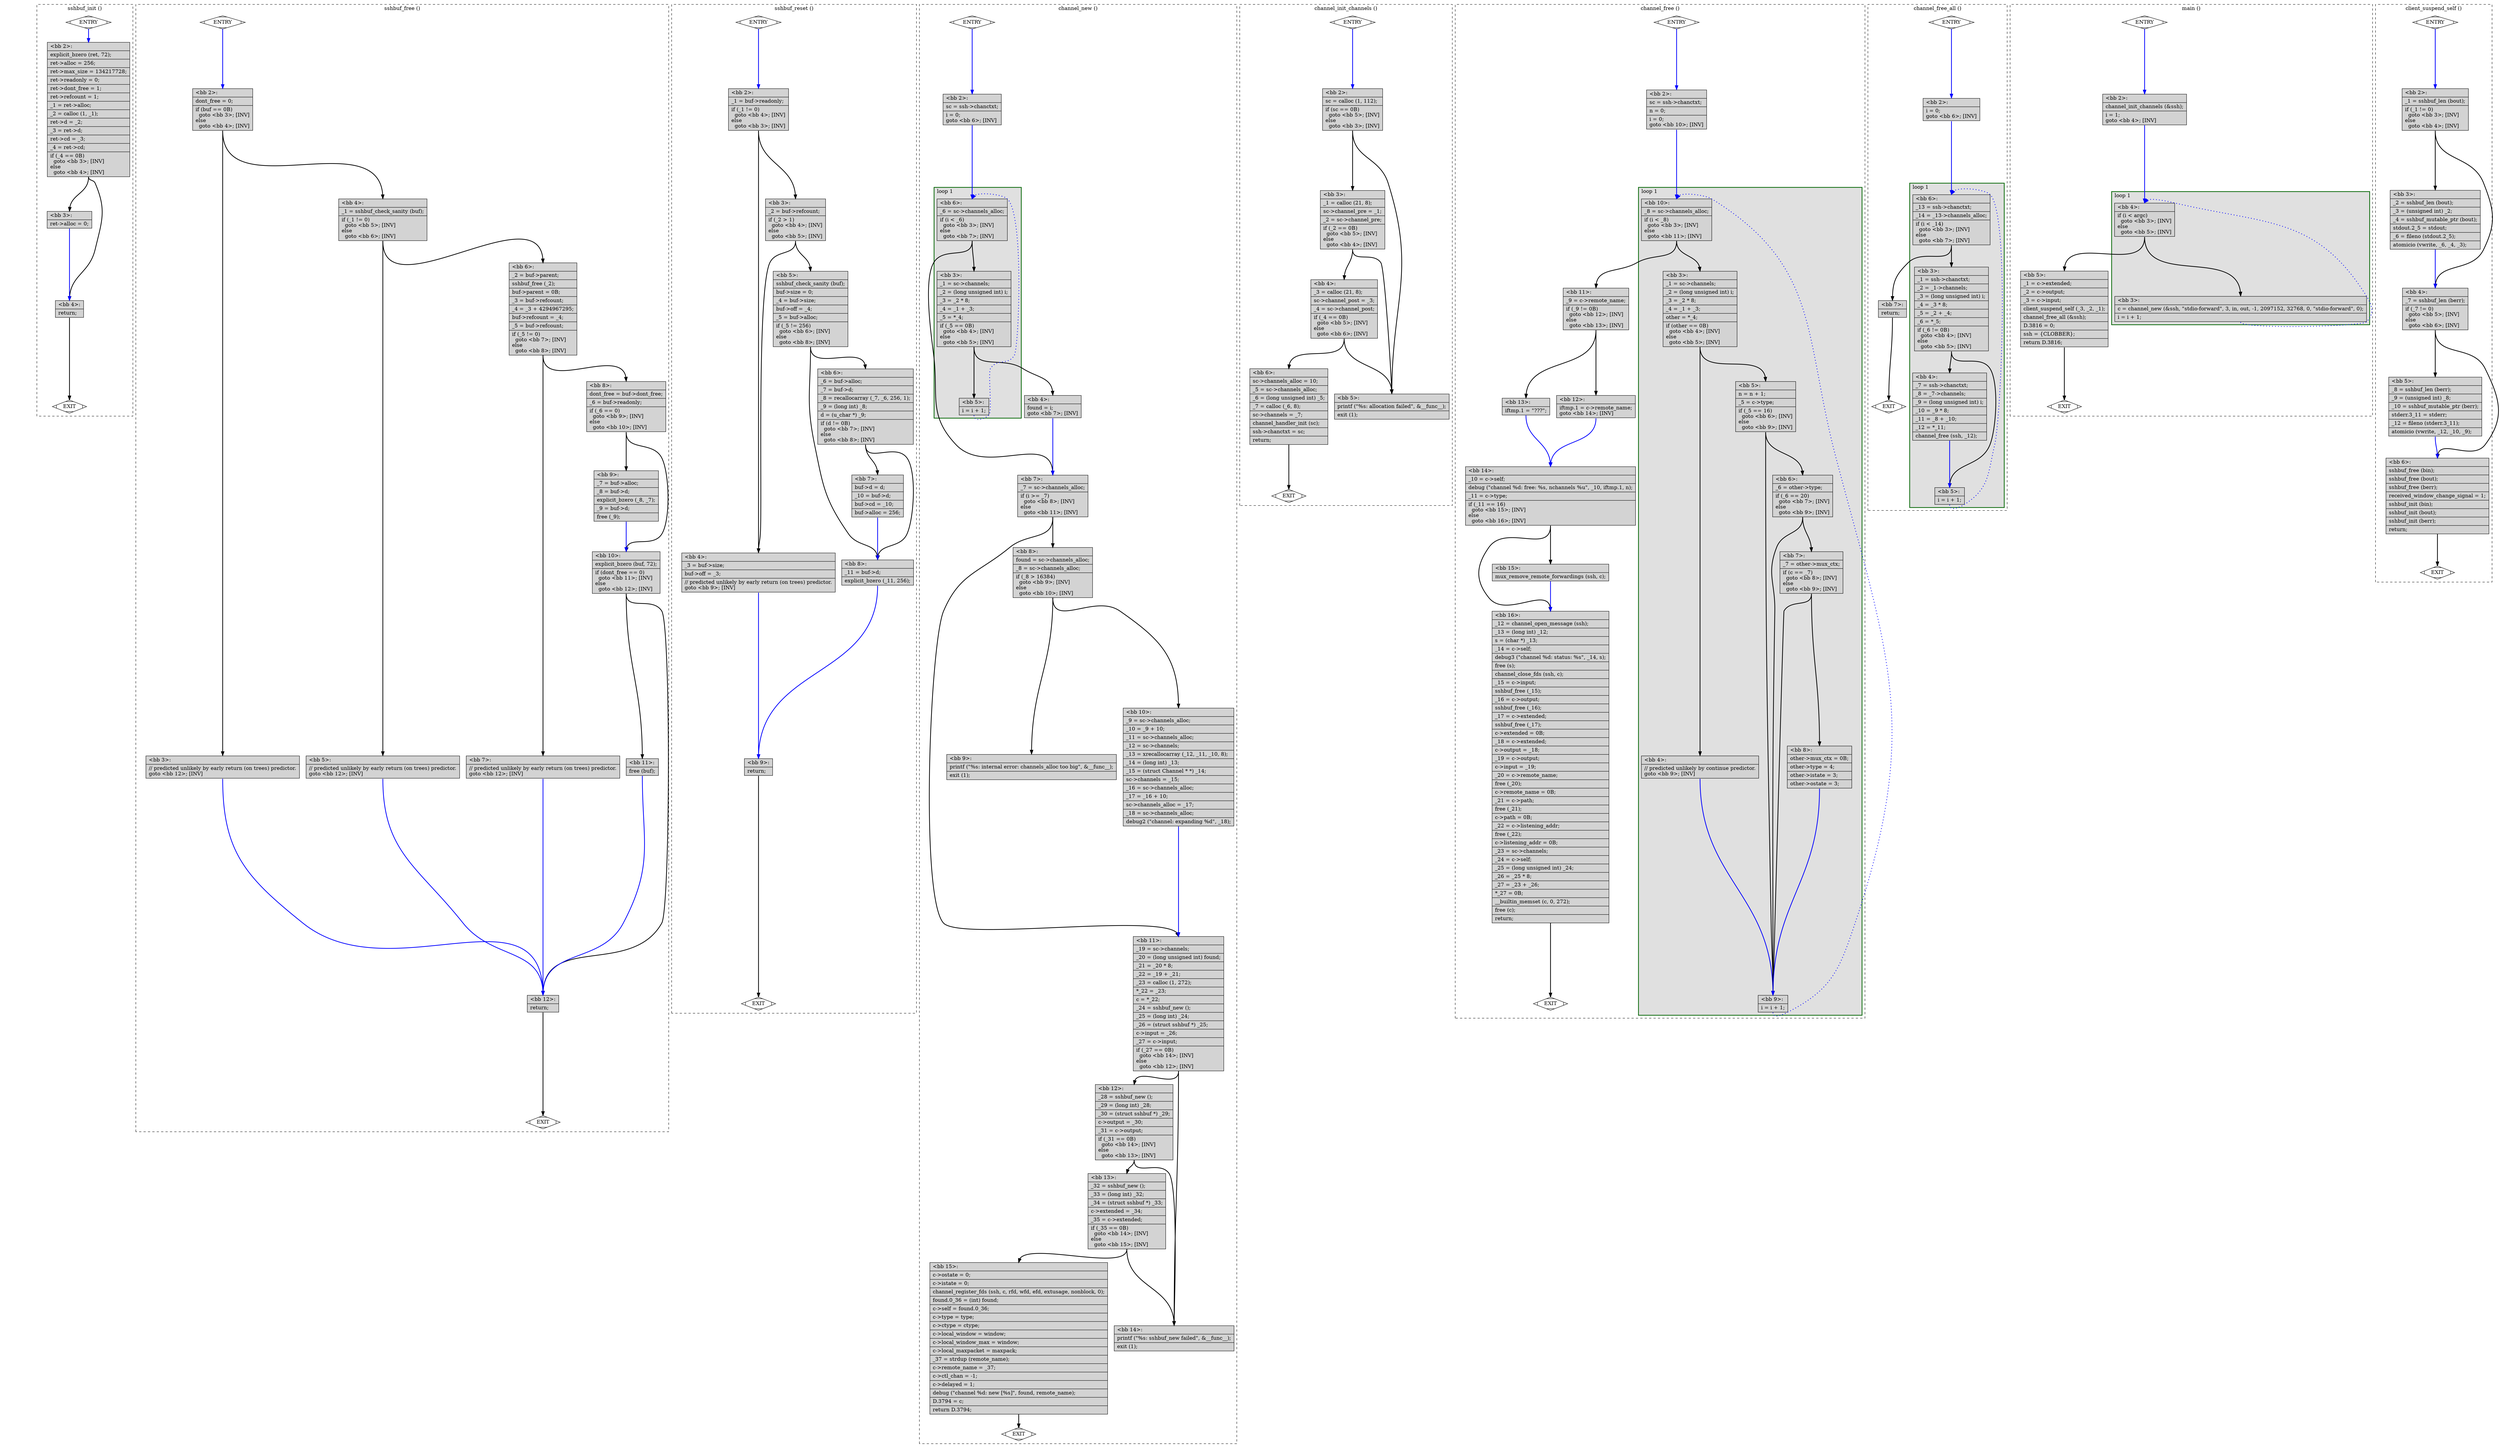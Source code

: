 digraph "test.o-openssh_uaf_1.c.015t.cfg" {
overlap=false;
subgraph "cluster_sshbuf_init" {
	style="dashed";
	color="black";
	label="sshbuf_init ()";
	fn_22_basic_block_0 [shape=Mdiamond,style=filled,fillcolor=white,label="ENTRY"];

	fn_22_basic_block_1 [shape=Mdiamond,style=filled,fillcolor=white,label="EXIT"];

	fn_22_basic_block_2 [shape=record,style=filled,fillcolor=lightgrey,label="{\<bb\ 2\>:\l\
|explicit_bzero\ (ret,\ 72);\l\
|ret-\>alloc\ =\ 256;\l\
|ret-\>max_size\ =\ 134217728;\l\
|ret-\>readonly\ =\ 0;\l\
|ret-\>dont_free\ =\ 1;\l\
|ret-\>refcount\ =\ 1;\l\
|_1\ =\ ret-\>alloc;\l\
|_2\ =\ calloc\ (1,\ _1);\l\
|ret-\>d\ =\ _2;\l\
|_3\ =\ ret-\>d;\l\
|ret-\>cd\ =\ _3;\l\
|_4\ =\ ret-\>cd;\l\
|if\ (_4\ ==\ 0B)\l\
\ \ goto\ \<bb\ 3\>;\ [INV]\l\
else\l\
\ \ goto\ \<bb\ 4\>;\ [INV]\l\
}"];

	fn_22_basic_block_3 [shape=record,style=filled,fillcolor=lightgrey,label="{\<bb\ 3\>:\l\
|ret-\>alloc\ =\ 0;\l\
}"];

	fn_22_basic_block_4 [shape=record,style=filled,fillcolor=lightgrey,label="{\<bb\ 4\>:\l\
|return;\l\
}"];

	fn_22_basic_block_0:s -> fn_22_basic_block_2:n [style="solid,bold",color=blue,weight=100,constraint=true];
	fn_22_basic_block_2:s -> fn_22_basic_block_3:n [style="solid,bold",color=black,weight=10,constraint=true];
	fn_22_basic_block_2:s -> fn_22_basic_block_4:n [style="solid,bold",color=black,weight=10,constraint=true];
	fn_22_basic_block_3:s -> fn_22_basic_block_4:n [style="solid,bold",color=blue,weight=100,constraint=true];
	fn_22_basic_block_4:s -> fn_22_basic_block_1:n [style="solid,bold",color=black,weight=10,constraint=true];
	fn_22_basic_block_0:s -> fn_22_basic_block_1:n [style="invis",constraint=true];
}
subgraph "cluster_sshbuf_free" {
	style="dashed";
	color="black";
	label="sshbuf_free ()";
	fn_23_basic_block_0 [shape=Mdiamond,style=filled,fillcolor=white,label="ENTRY"];

	fn_23_basic_block_1 [shape=Mdiamond,style=filled,fillcolor=white,label="EXIT"];

	fn_23_basic_block_2 [shape=record,style=filled,fillcolor=lightgrey,label="{\<bb\ 2\>:\l\
|dont_free\ =\ 0;\l\
|if\ (buf\ ==\ 0B)\l\
\ \ goto\ \<bb\ 3\>;\ [INV]\l\
else\l\
\ \ goto\ \<bb\ 4\>;\ [INV]\l\
}"];

	fn_23_basic_block_3 [shape=record,style=filled,fillcolor=lightgrey,label="{\<bb\ 3\>:\l\
|//\ predicted\ unlikely\ by\ early\ return\ (on\ trees)\ predictor.\l\
goto\ \<bb\ 12\>;\ [INV]\l\
}"];

	fn_23_basic_block_4 [shape=record,style=filled,fillcolor=lightgrey,label="{\<bb\ 4\>:\l\
|_1\ =\ sshbuf_check_sanity\ (buf);\l\
|if\ (_1\ !=\ 0)\l\
\ \ goto\ \<bb\ 5\>;\ [INV]\l\
else\l\
\ \ goto\ \<bb\ 6\>;\ [INV]\l\
}"];

	fn_23_basic_block_5 [shape=record,style=filled,fillcolor=lightgrey,label="{\<bb\ 5\>:\l\
|//\ predicted\ unlikely\ by\ early\ return\ (on\ trees)\ predictor.\l\
goto\ \<bb\ 12\>;\ [INV]\l\
}"];

	fn_23_basic_block_6 [shape=record,style=filled,fillcolor=lightgrey,label="{\<bb\ 6\>:\l\
|_2\ =\ buf-\>parent;\l\
|sshbuf_free\ (_2);\l\
|buf-\>parent\ =\ 0B;\l\
|_3\ =\ buf-\>refcount;\l\
|_4\ =\ _3\ +\ 4294967295;\l\
|buf-\>refcount\ =\ _4;\l\
|_5\ =\ buf-\>refcount;\l\
|if\ (_5\ !=\ 0)\l\
\ \ goto\ \<bb\ 7\>;\ [INV]\l\
else\l\
\ \ goto\ \<bb\ 8\>;\ [INV]\l\
}"];

	fn_23_basic_block_7 [shape=record,style=filled,fillcolor=lightgrey,label="{\<bb\ 7\>:\l\
|//\ predicted\ unlikely\ by\ early\ return\ (on\ trees)\ predictor.\l\
goto\ \<bb\ 12\>;\ [INV]\l\
}"];

	fn_23_basic_block_8 [shape=record,style=filled,fillcolor=lightgrey,label="{\<bb\ 8\>:\l\
|dont_free\ =\ buf-\>dont_free;\l\
|_6\ =\ buf-\>readonly;\l\
|if\ (_6\ ==\ 0)\l\
\ \ goto\ \<bb\ 9\>;\ [INV]\l\
else\l\
\ \ goto\ \<bb\ 10\>;\ [INV]\l\
}"];

	fn_23_basic_block_9 [shape=record,style=filled,fillcolor=lightgrey,label="{\<bb\ 9\>:\l\
|_7\ =\ buf-\>alloc;\l\
|_8\ =\ buf-\>d;\l\
|explicit_bzero\ (_8,\ _7);\l\
|_9\ =\ buf-\>d;\l\
|free\ (_9);\l\
}"];

	fn_23_basic_block_10 [shape=record,style=filled,fillcolor=lightgrey,label="{\<bb\ 10\>:\l\
|explicit_bzero\ (buf,\ 72);\l\
|if\ (dont_free\ ==\ 0)\l\
\ \ goto\ \<bb\ 11\>;\ [INV]\l\
else\l\
\ \ goto\ \<bb\ 12\>;\ [INV]\l\
}"];

	fn_23_basic_block_11 [shape=record,style=filled,fillcolor=lightgrey,label="{\<bb\ 11\>:\l\
|free\ (buf);\l\
}"];

	fn_23_basic_block_12 [shape=record,style=filled,fillcolor=lightgrey,label="{\<bb\ 12\>:\l\
|return;\l\
}"];

	fn_23_basic_block_0:s -> fn_23_basic_block_2:n [style="solid,bold",color=blue,weight=100,constraint=true];
	fn_23_basic_block_2:s -> fn_23_basic_block_3:n [style="solid,bold",color=black,weight=10,constraint=true];
	fn_23_basic_block_2:s -> fn_23_basic_block_4:n [style="solid,bold",color=black,weight=10,constraint=true];
	fn_23_basic_block_3:s -> fn_23_basic_block_12:n [style="solid,bold",color=blue,weight=100,constraint=true];
	fn_23_basic_block_4:s -> fn_23_basic_block_5:n [style="solid,bold",color=black,weight=10,constraint=true];
	fn_23_basic_block_4:s -> fn_23_basic_block_6:n [style="solid,bold",color=black,weight=10,constraint=true];
	fn_23_basic_block_5:s -> fn_23_basic_block_12:n [style="solid,bold",color=blue,weight=100,constraint=true];
	fn_23_basic_block_6:s -> fn_23_basic_block_7:n [style="solid,bold",color=black,weight=10,constraint=true];
	fn_23_basic_block_6:s -> fn_23_basic_block_8:n [style="solid,bold",color=black,weight=10,constraint=true];
	fn_23_basic_block_7:s -> fn_23_basic_block_12:n [style="solid,bold",color=blue,weight=100,constraint=true];
	fn_23_basic_block_8:s -> fn_23_basic_block_9:n [style="solid,bold",color=black,weight=10,constraint=true];
	fn_23_basic_block_8:s -> fn_23_basic_block_10:n [style="solid,bold",color=black,weight=10,constraint=true];
	fn_23_basic_block_9:s -> fn_23_basic_block_10:n [style="solid,bold",color=blue,weight=100,constraint=true];
	fn_23_basic_block_10:s -> fn_23_basic_block_11:n [style="solid,bold",color=black,weight=10,constraint=true];
	fn_23_basic_block_10:s -> fn_23_basic_block_12:n [style="solid,bold",color=black,weight=10,constraint=true];
	fn_23_basic_block_11:s -> fn_23_basic_block_12:n [style="solid,bold",color=blue,weight=100,constraint=true];
	fn_23_basic_block_12:s -> fn_23_basic_block_1:n [style="solid,bold",color=black,weight=10,constraint=true];
	fn_23_basic_block_0:s -> fn_23_basic_block_1:n [style="invis",constraint=true];
}
subgraph "cluster_sshbuf_reset" {
	style="dashed";
	color="black";
	label="sshbuf_reset ()";
	fn_24_basic_block_0 [shape=Mdiamond,style=filled,fillcolor=white,label="ENTRY"];

	fn_24_basic_block_1 [shape=Mdiamond,style=filled,fillcolor=white,label="EXIT"];

	fn_24_basic_block_2 [shape=record,style=filled,fillcolor=lightgrey,label="{\<bb\ 2\>:\l\
|_1\ =\ buf-\>readonly;\l\
|if\ (_1\ !=\ 0)\l\
\ \ goto\ \<bb\ 4\>;\ [INV]\l\
else\l\
\ \ goto\ \<bb\ 3\>;\ [INV]\l\
}"];

	fn_24_basic_block_3 [shape=record,style=filled,fillcolor=lightgrey,label="{\<bb\ 3\>:\l\
|_2\ =\ buf-\>refcount;\l\
|if\ (_2\ \>\ 1)\l\
\ \ goto\ \<bb\ 4\>;\ [INV]\l\
else\l\
\ \ goto\ \<bb\ 5\>;\ [INV]\l\
}"];

	fn_24_basic_block_4 [shape=record,style=filled,fillcolor=lightgrey,label="{\<bb\ 4\>:\l\
|_3\ =\ buf-\>size;\l\
|buf-\>off\ =\ _3;\l\
|//\ predicted\ unlikely\ by\ early\ return\ (on\ trees)\ predictor.\l\
goto\ \<bb\ 9\>;\ [INV]\l\
}"];

	fn_24_basic_block_5 [shape=record,style=filled,fillcolor=lightgrey,label="{\<bb\ 5\>:\l\
|sshbuf_check_sanity\ (buf);\l\
|buf-\>size\ =\ 0;\l\
|_4\ =\ buf-\>size;\l\
|buf-\>off\ =\ _4;\l\
|_5\ =\ buf-\>alloc;\l\
|if\ (_5\ !=\ 256)\l\
\ \ goto\ \<bb\ 6\>;\ [INV]\l\
else\l\
\ \ goto\ \<bb\ 8\>;\ [INV]\l\
}"];

	fn_24_basic_block_6 [shape=record,style=filled,fillcolor=lightgrey,label="{\<bb\ 6\>:\l\
|_6\ =\ buf-\>alloc;\l\
|_7\ =\ buf-\>d;\l\
|_8\ =\ recallocarray\ (_7,\ _6,\ 256,\ 1);\l\
|_9\ =\ (long\ int)\ _8;\l\
|d\ =\ (u_char\ *)\ _9;\l\
|if\ (d\ !=\ 0B)\l\
\ \ goto\ \<bb\ 7\>;\ [INV]\l\
else\l\
\ \ goto\ \<bb\ 8\>;\ [INV]\l\
}"];

	fn_24_basic_block_7 [shape=record,style=filled,fillcolor=lightgrey,label="{\<bb\ 7\>:\l\
|buf-\>d\ =\ d;\l\
|_10\ =\ buf-\>d;\l\
|buf-\>cd\ =\ _10;\l\
|buf-\>alloc\ =\ 256;\l\
}"];

	fn_24_basic_block_8 [shape=record,style=filled,fillcolor=lightgrey,label="{\<bb\ 8\>:\l\
|_11\ =\ buf-\>d;\l\
|explicit_bzero\ (_11,\ 256);\l\
}"];

	fn_24_basic_block_9 [shape=record,style=filled,fillcolor=lightgrey,label="{\<bb\ 9\>:\l\
|return;\l\
}"];

	fn_24_basic_block_0:s -> fn_24_basic_block_2:n [style="solid,bold",color=blue,weight=100,constraint=true];
	fn_24_basic_block_2:s -> fn_24_basic_block_4:n [style="solid,bold",color=black,weight=10,constraint=true];
	fn_24_basic_block_2:s -> fn_24_basic_block_3:n [style="solid,bold",color=black,weight=10,constraint=true];
	fn_24_basic_block_3:s -> fn_24_basic_block_4:n [style="solid,bold",color=black,weight=10,constraint=true];
	fn_24_basic_block_3:s -> fn_24_basic_block_5:n [style="solid,bold",color=black,weight=10,constraint=true];
	fn_24_basic_block_4:s -> fn_24_basic_block_9:n [style="solid,bold",color=blue,weight=100,constraint=true];
	fn_24_basic_block_5:s -> fn_24_basic_block_6:n [style="solid,bold",color=black,weight=10,constraint=true];
	fn_24_basic_block_5:s -> fn_24_basic_block_8:n [style="solid,bold",color=black,weight=10,constraint=true];
	fn_24_basic_block_6:s -> fn_24_basic_block_7:n [style="solid,bold",color=black,weight=10,constraint=true];
	fn_24_basic_block_6:s -> fn_24_basic_block_8:n [style="solid,bold",color=black,weight=10,constraint=true];
	fn_24_basic_block_7:s -> fn_24_basic_block_8:n [style="solid,bold",color=blue,weight=100,constraint=true];
	fn_24_basic_block_8:s -> fn_24_basic_block_9:n [style="solid,bold",color=blue,weight=100,constraint=true];
	fn_24_basic_block_9:s -> fn_24_basic_block_1:n [style="solid,bold",color=black,weight=10,constraint=true];
	fn_24_basic_block_0:s -> fn_24_basic_block_1:n [style="invis",constraint=true];
}
subgraph "cluster_channel_new" {
	style="dashed";
	color="black";
	label="channel_new ()";
	subgraph cluster_26_1 {
	style="filled";
	color="darkgreen";
	fillcolor="grey88";
	label="loop 1";
	labeljust=l;
	penwidth=2;
	fn_26_basic_block_6 [shape=record,style=filled,fillcolor=lightgrey,label="{\<bb\ 6\>:\l\
|_6\ =\ sc-\>channels_alloc;\l\
|if\ (i\ \<\ _6)\l\
\ \ goto\ \<bb\ 3\>;\ [INV]\l\
else\l\
\ \ goto\ \<bb\ 7\>;\ [INV]\l\
}"];

	fn_26_basic_block_3 [shape=record,style=filled,fillcolor=lightgrey,label="{\<bb\ 3\>:\l\
|_1\ =\ sc-\>channels;\l\
|_2\ =\ (long\ unsigned\ int)\ i;\l\
|_3\ =\ _2\ *\ 8;\l\
|_4\ =\ _1\ +\ _3;\l\
|_5\ =\ *_4;\l\
|if\ (_5\ ==\ 0B)\l\
\ \ goto\ \<bb\ 4\>;\ [INV]\l\
else\l\
\ \ goto\ \<bb\ 5\>;\ [INV]\l\
}"];

	fn_26_basic_block_5 [shape=record,style=filled,fillcolor=lightgrey,label="{\<bb\ 5\>:\l\
|i\ =\ i\ +\ 1;\l\
}"];

	}
	fn_26_basic_block_0 [shape=Mdiamond,style=filled,fillcolor=white,label="ENTRY"];

	fn_26_basic_block_1 [shape=Mdiamond,style=filled,fillcolor=white,label="EXIT"];

	fn_26_basic_block_2 [shape=record,style=filled,fillcolor=lightgrey,label="{\<bb\ 2\>:\l\
|sc\ =\ ssh-\>chanctxt;\l\
|i\ =\ 0;\l\
goto\ \<bb\ 6\>;\ [INV]\l\
}"];

	fn_26_basic_block_4 [shape=record,style=filled,fillcolor=lightgrey,label="{\<bb\ 4\>:\l\
|found\ =\ i;\l\
goto\ \<bb\ 7\>;\ [INV]\l\
}"];

	fn_26_basic_block_7 [shape=record,style=filled,fillcolor=lightgrey,label="{\<bb\ 7\>:\l\
|_7\ =\ sc-\>channels_alloc;\l\
|if\ (i\ \>=\ _7)\l\
\ \ goto\ \<bb\ 8\>;\ [INV]\l\
else\l\
\ \ goto\ \<bb\ 11\>;\ [INV]\l\
}"];

	fn_26_basic_block_8 [shape=record,style=filled,fillcolor=lightgrey,label="{\<bb\ 8\>:\l\
|found\ =\ sc-\>channels_alloc;\l\
|_8\ =\ sc-\>channels_alloc;\l\
|if\ (_8\ \>\ 16384)\l\
\ \ goto\ \<bb\ 9\>;\ [INV]\l\
else\l\
\ \ goto\ \<bb\ 10\>;\ [INV]\l\
}"];

	fn_26_basic_block_9 [shape=record,style=filled,fillcolor=lightgrey,label="{\<bb\ 9\>:\l\
|printf\ (\"%s:\ internal\ error:\ channels_alloc\ too\ big\",\ &__func__);\l\
|exit\ (1);\l\
}"];

	fn_26_basic_block_10 [shape=record,style=filled,fillcolor=lightgrey,label="{\<bb\ 10\>:\l\
|_9\ =\ sc-\>channels_alloc;\l\
|_10\ =\ _9\ +\ 10;\l\
|_11\ =\ sc-\>channels_alloc;\l\
|_12\ =\ sc-\>channels;\l\
|_13\ =\ xrecallocarray\ (_12,\ _11,\ _10,\ 8);\l\
|_14\ =\ (long\ int)\ _13;\l\
|_15\ =\ (struct\ Channel\ *\ *)\ _14;\l\
|sc-\>channels\ =\ _15;\l\
|_16\ =\ sc-\>channels_alloc;\l\
|_17\ =\ _16\ +\ 10;\l\
|sc-\>channels_alloc\ =\ _17;\l\
|_18\ =\ sc-\>channels_alloc;\l\
|debug2\ (\"channel:\ expanding\ %d\",\ _18);\l\
}"];

	fn_26_basic_block_11 [shape=record,style=filled,fillcolor=lightgrey,label="{\<bb\ 11\>:\l\
|_19\ =\ sc-\>channels;\l\
|_20\ =\ (long\ unsigned\ int)\ found;\l\
|_21\ =\ _20\ *\ 8;\l\
|_22\ =\ _19\ +\ _21;\l\
|_23\ =\ calloc\ (1,\ 272);\l\
|*_22\ =\ _23;\l\
|c\ =\ *_22;\l\
|_24\ =\ sshbuf_new\ ();\l\
|_25\ =\ (long\ int)\ _24;\l\
|_26\ =\ (struct\ sshbuf\ *)\ _25;\l\
|c-\>input\ =\ _26;\l\
|_27\ =\ c-\>input;\l\
|if\ (_27\ ==\ 0B)\l\
\ \ goto\ \<bb\ 14\>;\ [INV]\l\
else\l\
\ \ goto\ \<bb\ 12\>;\ [INV]\l\
}"];

	fn_26_basic_block_12 [shape=record,style=filled,fillcolor=lightgrey,label="{\<bb\ 12\>:\l\
|_28\ =\ sshbuf_new\ ();\l\
|_29\ =\ (long\ int)\ _28;\l\
|_30\ =\ (struct\ sshbuf\ *)\ _29;\l\
|c-\>output\ =\ _30;\l\
|_31\ =\ c-\>output;\l\
|if\ (_31\ ==\ 0B)\l\
\ \ goto\ \<bb\ 14\>;\ [INV]\l\
else\l\
\ \ goto\ \<bb\ 13\>;\ [INV]\l\
}"];

	fn_26_basic_block_13 [shape=record,style=filled,fillcolor=lightgrey,label="{\<bb\ 13\>:\l\
|_32\ =\ sshbuf_new\ ();\l\
|_33\ =\ (long\ int)\ _32;\l\
|_34\ =\ (struct\ sshbuf\ *)\ _33;\l\
|c-\>extended\ =\ _34;\l\
|_35\ =\ c-\>extended;\l\
|if\ (_35\ ==\ 0B)\l\
\ \ goto\ \<bb\ 14\>;\ [INV]\l\
else\l\
\ \ goto\ \<bb\ 15\>;\ [INV]\l\
}"];

	fn_26_basic_block_14 [shape=record,style=filled,fillcolor=lightgrey,label="{\<bb\ 14\>:\l\
|printf\ (\"%s:\ sshbuf_new\ failed\",\ &__func__);\l\
|exit\ (1);\l\
}"];

	fn_26_basic_block_15 [shape=record,style=filled,fillcolor=lightgrey,label="{\<bb\ 15\>:\l\
|c-\>ostate\ =\ 0;\l\
|c-\>istate\ =\ 0;\l\
|channel_register_fds\ (ssh,\ c,\ rfd,\ wfd,\ efd,\ extusage,\ nonblock,\ 0);\l\
|found.0_36\ =\ (int)\ found;\l\
|c-\>self\ =\ found.0_36;\l\
|c-\>type\ =\ type;\l\
|c-\>ctype\ =\ ctype;\l\
|c-\>local_window\ =\ window;\l\
|c-\>local_window_max\ =\ window;\l\
|c-\>local_maxpacket\ =\ maxpack;\l\
|_37\ =\ strdup\ (remote_name);\l\
|c-\>remote_name\ =\ _37;\l\
|c-\>ctl_chan\ =\ -1;\l\
|c-\>delayed\ =\ 1;\l\
|debug\ (\"channel\ %d:\ new\ [%s]\",\ found,\ remote_name);\l\
|D.3794\ =\ c;\l\
|return\ D.3794;\l\
}"];

	fn_26_basic_block_0:s -> fn_26_basic_block_2:n [style="solid,bold",color=blue,weight=100,constraint=true];
	fn_26_basic_block_2:s -> fn_26_basic_block_6:n [style="solid,bold",color=blue,weight=100,constraint=true];
	fn_26_basic_block_3:s -> fn_26_basic_block_4:n [style="solid,bold",color=black,weight=10,constraint=true];
	fn_26_basic_block_3:s -> fn_26_basic_block_5:n [style="solid,bold",color=black,weight=10,constraint=true];
	fn_26_basic_block_4:s -> fn_26_basic_block_7:n [style="solid,bold",color=blue,weight=100,constraint=true];
	fn_26_basic_block_5:s -> fn_26_basic_block_6:n [style="dotted,bold",color=blue,weight=10,constraint=false];
	fn_26_basic_block_6:s -> fn_26_basic_block_3:n [style="solid,bold",color=black,weight=10,constraint=true];
	fn_26_basic_block_6:s -> fn_26_basic_block_7:n [style="solid,bold",color=black,weight=10,constraint=true];
	fn_26_basic_block_7:s -> fn_26_basic_block_8:n [style="solid,bold",color=black,weight=10,constraint=true];
	fn_26_basic_block_7:s -> fn_26_basic_block_11:n [style="solid,bold",color=black,weight=10,constraint=true];
	fn_26_basic_block_8:s -> fn_26_basic_block_9:n [style="solid,bold",color=black,weight=10,constraint=true];
	fn_26_basic_block_8:s -> fn_26_basic_block_10:n [style="solid,bold",color=black,weight=10,constraint=true];
	fn_26_basic_block_10:s -> fn_26_basic_block_11:n [style="solid,bold",color=blue,weight=100,constraint=true];
	fn_26_basic_block_11:s -> fn_26_basic_block_14:n [style="solid,bold",color=black,weight=10,constraint=true];
	fn_26_basic_block_11:s -> fn_26_basic_block_12:n [style="solid,bold",color=black,weight=10,constraint=true];
	fn_26_basic_block_12:s -> fn_26_basic_block_14:n [style="solid,bold",color=black,weight=10,constraint=true];
	fn_26_basic_block_12:s -> fn_26_basic_block_13:n [style="solid,bold",color=black,weight=10,constraint=true];
	fn_26_basic_block_13:s -> fn_26_basic_block_14:n [style="solid,bold",color=black,weight=10,constraint=true];
	fn_26_basic_block_13:s -> fn_26_basic_block_15:n [style="solid,bold",color=black,weight=10,constraint=true];
	fn_26_basic_block_15:s -> fn_26_basic_block_1:n [style="solid,bold",color=black,weight=10,constraint=true];
	fn_26_basic_block_0:s -> fn_26_basic_block_1:n [style="invis",constraint=true];
}
subgraph "cluster_channel_init_channels" {
	style="dashed";
	color="black";
	label="channel_init_channels ()";
	fn_27_basic_block_0 [shape=Mdiamond,style=filled,fillcolor=white,label="ENTRY"];

	fn_27_basic_block_1 [shape=Mdiamond,style=filled,fillcolor=white,label="EXIT"];

	fn_27_basic_block_2 [shape=record,style=filled,fillcolor=lightgrey,label="{\<bb\ 2\>:\l\
|sc\ =\ calloc\ (1,\ 112);\l\
|if\ (sc\ ==\ 0B)\l\
\ \ goto\ \<bb\ 5\>;\ [INV]\l\
else\l\
\ \ goto\ \<bb\ 3\>;\ [INV]\l\
}"];

	fn_27_basic_block_3 [shape=record,style=filled,fillcolor=lightgrey,label="{\<bb\ 3\>:\l\
|_1\ =\ calloc\ (21,\ 8);\l\
|sc-\>channel_pre\ =\ _1;\l\
|_2\ =\ sc-\>channel_pre;\l\
|if\ (_2\ ==\ 0B)\l\
\ \ goto\ \<bb\ 5\>;\ [INV]\l\
else\l\
\ \ goto\ \<bb\ 4\>;\ [INV]\l\
}"];

	fn_27_basic_block_4 [shape=record,style=filled,fillcolor=lightgrey,label="{\<bb\ 4\>:\l\
|_3\ =\ calloc\ (21,\ 8);\l\
|sc-\>channel_post\ =\ _3;\l\
|_4\ =\ sc-\>channel_post;\l\
|if\ (_4\ ==\ 0B)\l\
\ \ goto\ \<bb\ 5\>;\ [INV]\l\
else\l\
\ \ goto\ \<bb\ 6\>;\ [INV]\l\
}"];

	fn_27_basic_block_5 [shape=record,style=filled,fillcolor=lightgrey,label="{\<bb\ 5\>:\l\
|printf\ (\"%s:\ allocation\ failed\",\ &__func__);\l\
|exit\ (1);\l\
}"];

	fn_27_basic_block_6 [shape=record,style=filled,fillcolor=lightgrey,label="{\<bb\ 6\>:\l\
|sc-\>channels_alloc\ =\ 10;\l\
|_5\ =\ sc-\>channels_alloc;\l\
|_6\ =\ (long\ unsigned\ int)\ _5;\l\
|_7\ =\ calloc\ (_6,\ 8);\l\
|sc-\>channels\ =\ _7;\l\
|channel_handler_init\ (sc);\l\
|ssh-\>chanctxt\ =\ sc;\l\
|return;\l\
}"];

	fn_27_basic_block_0:s -> fn_27_basic_block_2:n [style="solid,bold",color=blue,weight=100,constraint=true];
	fn_27_basic_block_2:s -> fn_27_basic_block_5:n [style="solid,bold",color=black,weight=10,constraint=true];
	fn_27_basic_block_2:s -> fn_27_basic_block_3:n [style="solid,bold",color=black,weight=10,constraint=true];
	fn_27_basic_block_3:s -> fn_27_basic_block_5:n [style="solid,bold",color=black,weight=10,constraint=true];
	fn_27_basic_block_3:s -> fn_27_basic_block_4:n [style="solid,bold",color=black,weight=10,constraint=true];
	fn_27_basic_block_4:s -> fn_27_basic_block_5:n [style="solid,bold",color=black,weight=10,constraint=true];
	fn_27_basic_block_4:s -> fn_27_basic_block_6:n [style="solid,bold",color=black,weight=10,constraint=true];
	fn_27_basic_block_6:s -> fn_27_basic_block_1:n [style="solid,bold",color=black,weight=10,constraint=true];
	fn_27_basic_block_0:s -> fn_27_basic_block_1:n [style="invis",constraint=true];
}
subgraph "cluster_channel_free" {
	style="dashed";
	color="black";
	label="channel_free ()";
	subgraph cluster_28_1 {
	style="filled";
	color="darkgreen";
	fillcolor="grey88";
	label="loop 1";
	labeljust=l;
	penwidth=2;
	fn_28_basic_block_10 [shape=record,style=filled,fillcolor=lightgrey,label="{\<bb\ 10\>:\l\
|_8\ =\ sc-\>channels_alloc;\l\
|if\ (i\ \<\ _8)\l\
\ \ goto\ \<bb\ 3\>;\ [INV]\l\
else\l\
\ \ goto\ \<bb\ 11\>;\ [INV]\l\
}"];

	fn_28_basic_block_3 [shape=record,style=filled,fillcolor=lightgrey,label="{\<bb\ 3\>:\l\
|_1\ =\ sc-\>channels;\l\
|_2\ =\ (long\ unsigned\ int)\ i;\l\
|_3\ =\ _2\ *\ 8;\l\
|_4\ =\ _1\ +\ _3;\l\
|other\ =\ *_4;\l\
|if\ (other\ ==\ 0B)\l\
\ \ goto\ \<bb\ 4\>;\ [INV]\l\
else\l\
\ \ goto\ \<bb\ 5\>;\ [INV]\l\
}"];

	fn_28_basic_block_4 [shape=record,style=filled,fillcolor=lightgrey,label="{\<bb\ 4\>:\l\
|//\ predicted\ unlikely\ by\ continue\ predictor.\l\
goto\ \<bb\ 9\>;\ [INV]\l\
}"];

	fn_28_basic_block_5 [shape=record,style=filled,fillcolor=lightgrey,label="{\<bb\ 5\>:\l\
|n\ =\ n\ +\ 1;\l\
|_5\ =\ c-\>type;\l\
|if\ (_5\ ==\ 16)\l\
\ \ goto\ \<bb\ 6\>;\ [INV]\l\
else\l\
\ \ goto\ \<bb\ 9\>;\ [INV]\l\
}"];

	fn_28_basic_block_9 [shape=record,style=filled,fillcolor=lightgrey,label="{\<bb\ 9\>:\l\
|i\ =\ i\ +\ 1;\l\
}"];

	fn_28_basic_block_6 [shape=record,style=filled,fillcolor=lightgrey,label="{\<bb\ 6\>:\l\
|_6\ =\ other-\>type;\l\
|if\ (_6\ ==\ 20)\l\
\ \ goto\ \<bb\ 7\>;\ [INV]\l\
else\l\
\ \ goto\ \<bb\ 9\>;\ [INV]\l\
}"];

	fn_28_basic_block_7 [shape=record,style=filled,fillcolor=lightgrey,label="{\<bb\ 7\>:\l\
|_7\ =\ other-\>mux_ctx;\l\
|if\ (c\ ==\ _7)\l\
\ \ goto\ \<bb\ 8\>;\ [INV]\l\
else\l\
\ \ goto\ \<bb\ 9\>;\ [INV]\l\
}"];

	fn_28_basic_block_8 [shape=record,style=filled,fillcolor=lightgrey,label="{\<bb\ 8\>:\l\
|other-\>mux_ctx\ =\ 0B;\l\
|other-\>type\ =\ 4;\l\
|other-\>istate\ =\ 3;\l\
|other-\>ostate\ =\ 3;\l\
}"];

	}
	fn_28_basic_block_0 [shape=Mdiamond,style=filled,fillcolor=white,label="ENTRY"];

	fn_28_basic_block_1 [shape=Mdiamond,style=filled,fillcolor=white,label="EXIT"];

	fn_28_basic_block_2 [shape=record,style=filled,fillcolor=lightgrey,label="{\<bb\ 2\>:\l\
|sc\ =\ ssh-\>chanctxt;\l\
|n\ =\ 0;\l\
|i\ =\ 0;\l\
goto\ \<bb\ 10\>;\ [INV]\l\
}"];

	fn_28_basic_block_11 [shape=record,style=filled,fillcolor=lightgrey,label="{\<bb\ 11\>:\l\
|_9\ =\ c-\>remote_name;\l\
|if\ (_9\ !=\ 0B)\l\
\ \ goto\ \<bb\ 12\>;\ [INV]\l\
else\l\
\ \ goto\ \<bb\ 13\>;\ [INV]\l\
}"];

	fn_28_basic_block_12 [shape=record,style=filled,fillcolor=lightgrey,label="{\<bb\ 12\>:\l\
|iftmp.1\ =\ c-\>remote_name;\l\
goto\ \<bb\ 14\>;\ [INV]\l\
}"];

	fn_28_basic_block_13 [shape=record,style=filled,fillcolor=lightgrey,label="{\<bb\ 13\>:\l\
|iftmp.1\ =\ \"???\";\l\
}"];

	fn_28_basic_block_14 [shape=record,style=filled,fillcolor=lightgrey,label="{\<bb\ 14\>:\l\
|_10\ =\ c-\>self;\l\
|debug\ (\"channel\ %d:\ free:\ %s,\ nchannels\ %u\",\ _10,\ iftmp.1,\ n);\l\
|_11\ =\ c-\>type;\l\
|if\ (_11\ ==\ 16)\l\
\ \ goto\ \<bb\ 15\>;\ [INV]\l\
else\l\
\ \ goto\ \<bb\ 16\>;\ [INV]\l\
}"];

	fn_28_basic_block_15 [shape=record,style=filled,fillcolor=lightgrey,label="{\<bb\ 15\>:\l\
|mux_remove_remote_forwardings\ (ssh,\ c);\l\
}"];

	fn_28_basic_block_16 [shape=record,style=filled,fillcolor=lightgrey,label="{\<bb\ 16\>:\l\
|_12\ =\ channel_open_message\ (ssh);\l\
|_13\ =\ (long\ int)\ _12;\l\
|s\ =\ (char\ *)\ _13;\l\
|_14\ =\ c-\>self;\l\
|debug3\ (\"channel\ %d:\ status:\ %s\",\ _14,\ s);\l\
|free\ (s);\l\
|channel_close_fds\ (ssh,\ c);\l\
|_15\ =\ c-\>input;\l\
|sshbuf_free\ (_15);\l\
|_16\ =\ c-\>output;\l\
|sshbuf_free\ (_16);\l\
|_17\ =\ c-\>extended;\l\
|sshbuf_free\ (_17);\l\
|c-\>extended\ =\ 0B;\l\
|_18\ =\ c-\>extended;\l\
|c-\>output\ =\ _18;\l\
|_19\ =\ c-\>output;\l\
|c-\>input\ =\ _19;\l\
|_20\ =\ c-\>remote_name;\l\
|free\ (_20);\l\
|c-\>remote_name\ =\ 0B;\l\
|_21\ =\ c-\>path;\l\
|free\ (_21);\l\
|c-\>path\ =\ 0B;\l\
|_22\ =\ c-\>listening_addr;\l\
|free\ (_22);\l\
|c-\>listening_addr\ =\ 0B;\l\
|_23\ =\ sc-\>channels;\l\
|_24\ =\ c-\>self;\l\
|_25\ =\ (long\ unsigned\ int)\ _24;\l\
|_26\ =\ _25\ *\ 8;\l\
|_27\ =\ _23\ +\ _26;\l\
|*_27\ =\ 0B;\l\
|__builtin_memset\ (c,\ 0,\ 272);\l\
|free\ (c);\l\
|return;\l\
}"];

	fn_28_basic_block_0:s -> fn_28_basic_block_2:n [style="solid,bold",color=blue,weight=100,constraint=true];
	fn_28_basic_block_2:s -> fn_28_basic_block_10:n [style="solid,bold",color=blue,weight=100,constraint=true];
	fn_28_basic_block_3:s -> fn_28_basic_block_4:n [style="solid,bold",color=black,weight=10,constraint=true];
	fn_28_basic_block_3:s -> fn_28_basic_block_5:n [style="solid,bold",color=black,weight=10,constraint=true];
	fn_28_basic_block_4:s -> fn_28_basic_block_9:n [style="solid,bold",color=blue,weight=100,constraint=true];
	fn_28_basic_block_5:s -> fn_28_basic_block_6:n [style="solid,bold",color=black,weight=10,constraint=true];
	fn_28_basic_block_5:s -> fn_28_basic_block_9:n [style="solid,bold",color=black,weight=10,constraint=true];
	fn_28_basic_block_6:s -> fn_28_basic_block_7:n [style="solid,bold",color=black,weight=10,constraint=true];
	fn_28_basic_block_6:s -> fn_28_basic_block_9:n [style="solid,bold",color=black,weight=10,constraint=true];
	fn_28_basic_block_7:s -> fn_28_basic_block_8:n [style="solid,bold",color=black,weight=10,constraint=true];
	fn_28_basic_block_7:s -> fn_28_basic_block_9:n [style="solid,bold",color=black,weight=10,constraint=true];
	fn_28_basic_block_8:s -> fn_28_basic_block_9:n [style="solid,bold",color=blue,weight=100,constraint=true];
	fn_28_basic_block_9:s -> fn_28_basic_block_10:n [style="dotted,bold",color=blue,weight=10,constraint=false];
	fn_28_basic_block_10:s -> fn_28_basic_block_3:n [style="solid,bold",color=black,weight=10,constraint=true];
	fn_28_basic_block_10:s -> fn_28_basic_block_11:n [style="solid,bold",color=black,weight=10,constraint=true];
	fn_28_basic_block_11:s -> fn_28_basic_block_12:n [style="solid,bold",color=black,weight=10,constraint=true];
	fn_28_basic_block_11:s -> fn_28_basic_block_13:n [style="solid,bold",color=black,weight=10,constraint=true];
	fn_28_basic_block_12:s -> fn_28_basic_block_14:n [style="solid,bold",color=blue,weight=100,constraint=true];
	fn_28_basic_block_13:s -> fn_28_basic_block_14:n [style="solid,bold",color=blue,weight=100,constraint=true];
	fn_28_basic_block_14:s -> fn_28_basic_block_15:n [style="solid,bold",color=black,weight=10,constraint=true];
	fn_28_basic_block_14:s -> fn_28_basic_block_16:n [style="solid,bold",color=black,weight=10,constraint=true];
	fn_28_basic_block_15:s -> fn_28_basic_block_16:n [style="solid,bold",color=blue,weight=100,constraint=true];
	fn_28_basic_block_16:s -> fn_28_basic_block_1:n [style="solid,bold",color=black,weight=10,constraint=true];
	fn_28_basic_block_0:s -> fn_28_basic_block_1:n [style="invis",constraint=true];
}
subgraph "cluster_channel_free_all" {
	style="dashed";
	color="black";
	label="channel_free_all ()";
	subgraph cluster_29_1 {
	style="filled";
	color="darkgreen";
	fillcolor="grey88";
	label="loop 1";
	labeljust=l;
	penwidth=2;
	fn_29_basic_block_6 [shape=record,style=filled,fillcolor=lightgrey,label="{\<bb\ 6\>:\l\
|_13\ =\ ssh-\>chanctxt;\l\
|_14\ =\ _13-\>channels_alloc;\l\
|if\ (i\ \<\ _14)\l\
\ \ goto\ \<bb\ 3\>;\ [INV]\l\
else\l\
\ \ goto\ \<bb\ 7\>;\ [INV]\l\
}"];

	fn_29_basic_block_3 [shape=record,style=filled,fillcolor=lightgrey,label="{\<bb\ 3\>:\l\
|_1\ =\ ssh-\>chanctxt;\l\
|_2\ =\ _1-\>channels;\l\
|_3\ =\ (long\ unsigned\ int)\ i;\l\
|_4\ =\ _3\ *\ 8;\l\
|_5\ =\ _2\ +\ _4;\l\
|_6\ =\ *_5;\l\
|if\ (_6\ !=\ 0B)\l\
\ \ goto\ \<bb\ 4\>;\ [INV]\l\
else\l\
\ \ goto\ \<bb\ 5\>;\ [INV]\l\
}"];

	fn_29_basic_block_4 [shape=record,style=filled,fillcolor=lightgrey,label="{\<bb\ 4\>:\l\
|_7\ =\ ssh-\>chanctxt;\l\
|_8\ =\ _7-\>channels;\l\
|_9\ =\ (long\ unsigned\ int)\ i;\l\
|_10\ =\ _9\ *\ 8;\l\
|_11\ =\ _8\ +\ _10;\l\
|_12\ =\ *_11;\l\
|channel_free\ (ssh,\ _12);\l\
}"];

	fn_29_basic_block_5 [shape=record,style=filled,fillcolor=lightgrey,label="{\<bb\ 5\>:\l\
|i\ =\ i\ +\ 1;\l\
}"];

	}
	fn_29_basic_block_0 [shape=Mdiamond,style=filled,fillcolor=white,label="ENTRY"];

	fn_29_basic_block_1 [shape=Mdiamond,style=filled,fillcolor=white,label="EXIT"];

	fn_29_basic_block_2 [shape=record,style=filled,fillcolor=lightgrey,label="{\<bb\ 2\>:\l\
|i\ =\ 0;\l\
goto\ \<bb\ 6\>;\ [INV]\l\
}"];

	fn_29_basic_block_7 [shape=record,style=filled,fillcolor=lightgrey,label="{\<bb\ 7\>:\l\
|return;\l\
}"];

	fn_29_basic_block_0:s -> fn_29_basic_block_2:n [style="solid,bold",color=blue,weight=100,constraint=true];
	fn_29_basic_block_2:s -> fn_29_basic_block_6:n [style="solid,bold",color=blue,weight=100,constraint=true];
	fn_29_basic_block_3:s -> fn_29_basic_block_4:n [style="solid,bold",color=black,weight=10,constraint=true];
	fn_29_basic_block_3:s -> fn_29_basic_block_5:n [style="solid,bold",color=black,weight=10,constraint=true];
	fn_29_basic_block_4:s -> fn_29_basic_block_5:n [style="solid,bold",color=blue,weight=100,constraint=true];
	fn_29_basic_block_5:s -> fn_29_basic_block_6:n [style="dotted,bold",color=blue,weight=10,constraint=false];
	fn_29_basic_block_6:s -> fn_29_basic_block_3:n [style="solid,bold",color=black,weight=10,constraint=true];
	fn_29_basic_block_6:s -> fn_29_basic_block_7:n [style="solid,bold",color=black,weight=10,constraint=true];
	fn_29_basic_block_7:s -> fn_29_basic_block_1:n [style="solid,bold",color=black,weight=10,constraint=true];
	fn_29_basic_block_0:s -> fn_29_basic_block_1:n [style="invis",constraint=true];
}
subgraph "cluster_main" {
	style="dashed";
	color="black";
	label="main ()";
	subgraph cluster_30_1 {
	style="filled";
	color="darkgreen";
	fillcolor="grey88";
	label="loop 1";
	labeljust=l;
	penwidth=2;
	fn_30_basic_block_4 [shape=record,style=filled,fillcolor=lightgrey,label="{\<bb\ 4\>:\l\
|if\ (i\ \<\ argc)\l\
\ \ goto\ \<bb\ 3\>;\ [INV]\l\
else\l\
\ \ goto\ \<bb\ 5\>;\ [INV]\l\
}"];

	fn_30_basic_block_3 [shape=record,style=filled,fillcolor=lightgrey,label="{\<bb\ 3\>:\l\
|c\ =\ channel_new\ (&ssh,\ \"stdio-forward\",\ 3,\ in,\ out,\ -1,\ 2097152,\ 32768,\ 0,\ \"stdio-forward\",\ 0);\l\
|i\ =\ i\ +\ 1;\l\
}"];

	}
	fn_30_basic_block_0 [shape=Mdiamond,style=filled,fillcolor=white,label="ENTRY"];

	fn_30_basic_block_1 [shape=Mdiamond,style=filled,fillcolor=white,label="EXIT"];

	fn_30_basic_block_2 [shape=record,style=filled,fillcolor=lightgrey,label="{\<bb\ 2\>:\l\
|channel_init_channels\ (&ssh);\l\
|i\ =\ 1;\l\
goto\ \<bb\ 4\>;\ [INV]\l\
}"];

	fn_30_basic_block_5 [shape=record,style=filled,fillcolor=lightgrey,label="{\<bb\ 5\>:\l\
|_1\ =\ c-\>extended;\l\
|_2\ =\ c-\>output;\l\
|_3\ =\ c-\>input;\l\
|client_suspend_self\ (_3,\ _2,\ _1);\l\
|channel_free_all\ (&ssh);\l\
|D.3816\ =\ 0;\l\
|ssh\ =\ \{CLOBBER\};\l\
|return\ D.3816;\l\
}"];

	fn_30_basic_block_0:s -> fn_30_basic_block_2:n [style="solid,bold",color=blue,weight=100,constraint=true];
	fn_30_basic_block_2:s -> fn_30_basic_block_4:n [style="solid,bold",color=blue,weight=100,constraint=true];
	fn_30_basic_block_3:s -> fn_30_basic_block_4:n [style="dotted,bold",color=blue,weight=10,constraint=false];
	fn_30_basic_block_4:s -> fn_30_basic_block_3:n [style="solid,bold",color=black,weight=10,constraint=true];
	fn_30_basic_block_4:s -> fn_30_basic_block_5:n [style="solid,bold",color=black,weight=10,constraint=true];
	fn_30_basic_block_5:s -> fn_30_basic_block_1:n [style="solid,bold",color=black,weight=10,constraint=true];
	fn_30_basic_block_0:s -> fn_30_basic_block_1:n [style="invis",constraint=true];
}
subgraph "cluster_client_suspend_self" {
	style="dashed";
	color="black";
	label="client_suspend_self ()";
	fn_25_basic_block_0 [shape=Mdiamond,style=filled,fillcolor=white,label="ENTRY"];

	fn_25_basic_block_1 [shape=Mdiamond,style=filled,fillcolor=white,label="EXIT"];

	fn_25_basic_block_2 [shape=record,style=filled,fillcolor=lightgrey,label="{\<bb\ 2\>:\l\
|_1\ =\ sshbuf_len\ (bout);\l\
|if\ (_1\ !=\ 0)\l\
\ \ goto\ \<bb\ 3\>;\ [INV]\l\
else\l\
\ \ goto\ \<bb\ 4\>;\ [INV]\l\
}"];

	fn_25_basic_block_3 [shape=record,style=filled,fillcolor=lightgrey,label="{\<bb\ 3\>:\l\
|_2\ =\ sshbuf_len\ (bout);\l\
|_3\ =\ (unsigned\ int)\ _2;\l\
|_4\ =\ sshbuf_mutable_ptr\ (bout);\l\
|stdout.2_5\ =\ stdout;\l\
|_6\ =\ fileno\ (stdout.2_5);\l\
|atomicio\ (vwrite,\ _6,\ _4,\ _3);\l\
}"];

	fn_25_basic_block_4 [shape=record,style=filled,fillcolor=lightgrey,label="{\<bb\ 4\>:\l\
|_7\ =\ sshbuf_len\ (berr);\l\
|if\ (_7\ !=\ 0)\l\
\ \ goto\ \<bb\ 5\>;\ [INV]\l\
else\l\
\ \ goto\ \<bb\ 6\>;\ [INV]\l\
}"];

	fn_25_basic_block_5 [shape=record,style=filled,fillcolor=lightgrey,label="{\<bb\ 5\>:\l\
|_8\ =\ sshbuf_len\ (berr);\l\
|_9\ =\ (unsigned\ int)\ _8;\l\
|_10\ =\ sshbuf_mutable_ptr\ (berr);\l\
|stderr.3_11\ =\ stderr;\l\
|_12\ =\ fileno\ (stderr.3_11);\l\
|atomicio\ (vwrite,\ _12,\ _10,\ _9);\l\
}"];

	fn_25_basic_block_6 [shape=record,style=filled,fillcolor=lightgrey,label="{\<bb\ 6\>:\l\
|sshbuf_free\ (bin);\l\
|sshbuf_free\ (bout);\l\
|sshbuf_free\ (berr);\l\
|received_window_change_signal\ =\ 1;\l\
|sshbuf_init\ (bin);\l\
|sshbuf_init\ (bout);\l\
|sshbuf_init\ (berr);\l\
|return;\l\
}"];

	fn_25_basic_block_0:s -> fn_25_basic_block_2:n [style="solid,bold",color=blue,weight=100,constraint=true];
	fn_25_basic_block_2:s -> fn_25_basic_block_3:n [style="solid,bold",color=black,weight=10,constraint=true];
	fn_25_basic_block_2:s -> fn_25_basic_block_4:n [style="solid,bold",color=black,weight=10,constraint=true];
	fn_25_basic_block_3:s -> fn_25_basic_block_4:n [style="solid,bold",color=blue,weight=100,constraint=true];
	fn_25_basic_block_4:s -> fn_25_basic_block_5:n [style="solid,bold",color=black,weight=10,constraint=true];
	fn_25_basic_block_4:s -> fn_25_basic_block_6:n [style="solid,bold",color=black,weight=10,constraint=true];
	fn_25_basic_block_5:s -> fn_25_basic_block_6:n [style="solid,bold",color=blue,weight=100,constraint=true];
	fn_25_basic_block_6:s -> fn_25_basic_block_1:n [style="solid,bold",color=black,weight=10,constraint=true];
	fn_25_basic_block_0:s -> fn_25_basic_block_1:n [style="invis",constraint=true];
}
}
